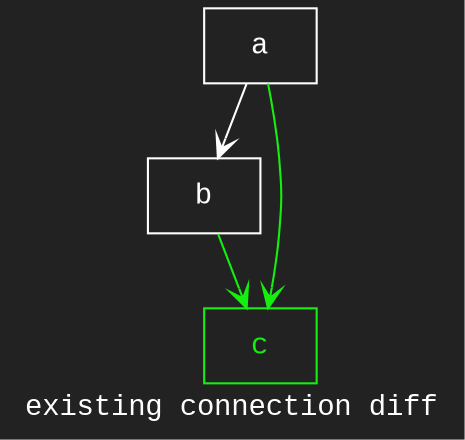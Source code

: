 digraph D {
    tooltip="existing connection diff";
    label="existing connection diff";
    bgcolor="#222222";
    fontcolor="#ffffff";
    fontname="Courier New";
    
    node1 [color="#ffffff",fontcolor="#ffffff",fontname="Courier New",shape="rectangle",tooltip="a",label="a"]
    
    node2 [color="#ffffff",fontcolor="#ffffff",fontname="Courier New",shape="rectangle",tooltip="b",label="b"]
    
    node3 [color="#15ef10",fontcolor="#15ef10",fontname="Courier New",shape="rectangle",tooltip="c",label="c"]
    
    node1 -> node2 [arrowhead="vee",color="#ffffff",tooltip="a\n   ->\nb",]
    node1 -> node3 [arrowhead="vee",color="#15ef10",tooltip="a\n   ->\nc",]
    node2 -> node3 [arrowhead="vee",color="#15ef10",tooltip="b\n   ->\nc",]
}
